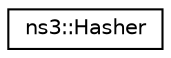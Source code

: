 digraph "Graphical Class Hierarchy"
{
 // LATEX_PDF_SIZE
  edge [fontname="Helvetica",fontsize="10",labelfontname="Helvetica",labelfontsize="10"];
  node [fontname="Helvetica",fontsize="10",shape=record];
  rankdir="LR";
  Node0 [label="ns3::Hasher",height=0.2,width=0.4,color="black", fillcolor="white", style="filled",URL="$classns3_1_1_hasher.html",tooltip="Generic Hash function interface."];
}
